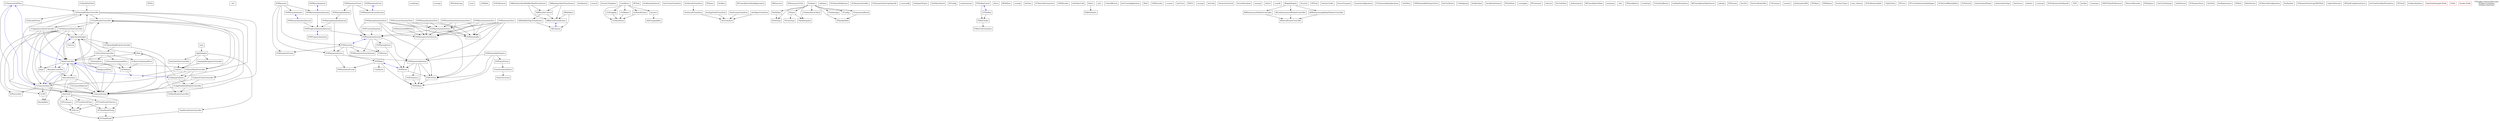 digraph G {
	node [shape=box];
	"CLFloatingWindowController" -> "CLOneWindowController";
	"CLFloatingWindowController" -> "CLTimezoneData";
	"CLFloatingWindowController" -> "CommonStrings";
	"CLFloatingWindowController" -> "CLPausableTimer";
	"CLFloatingWindowController" -> "CLRatingCellView";
	"CLFloatingWindowController" -> "CLParentPanelController";
	"CLShortcutAnimatedView" -> "QCMethod";
	"PFFile" -> {};
	"eisl" -> {};
	"POPSpringSolver" -> "POPVector";
	"POPAnimationMRRTests" -> "POPAnimationTestsExtras";
	"ApplicationDelegate" -> "CLFloatingWindowController";
	"ApplicationDelegate" -> "CommonStrings";
	"ApplicationDelegate" -> "iRate";
	"ApplicationDelegate" -> "iVersion";
	"ApplicationDelegate" -> "PanelController";
	"ApplicationDelegate" -> "CLOnboardingWindowController";
	"CLTimezoneCellView" -> "CLFloatingWindowController";
	"CLTimezoneCellView" -> "CommonStrings";
	"cssmkrapi" -> {};
	"POPAnimatableProperty" -> "POPAnimationRuntime";
	"POPAnimatableProperty" -> "POPLayerExtras";
	"POPAnimatableProperty" -> "POPCGUtils";
	"POPAnimatableProperty" -> "POPDefines";
	"cssmapi" -> {};
	"DTTimePeriodCollection" -> "DTTimePeriodGroup";
	"DTTimePeriodCollection" -> "DTError";
	"PFSubclassing" -> {};
	"cssm" -> {};
	"POPVector" -> "POPCGUtils";
	"POPVector" -> "POPDefines";
	"x509defs" -> {};
	"SCPreferences" -> {};
	"SRKeyEquivalentModifierMaskTransformer" -> "SRRecorderControl";
	"SRKeyEquivalentModifierMaskTransformer" -> "SRKeyCodeTransformer";
	"SecIdentity" -> {};
	"POPSpringAnimationInternal" -> "POPAnimationExtras";
	"POPSpringAnimationInternal" -> "POPPropertyAnimationInternal";
	"cssmcli" -> {};
	"SecAsn1Templates" -> {};
	"PanelController" -> "StatusItemView";
	"PanelController" -> "DateTools";
	"PanelController" -> "MenubarController";
	"PanelController" -> "CommonStrings";
	"PanelController" -> "CLParentPanelController";
	"PanelController" -> "Reachability";
	"PanelController" -> "CLOneWindowController";
	"PanelController" -> "Panel";
	"POPSpringAnimation" -> "POPSpringAnimationInternal";
	"CLAppFeedbackWindowController" -> "CLMainWindowController";
	"CLAppFeedbackWindowController" -> "CommonStrings";
	"CLAppFeedbackWindowController" -> "CLOneWindowController";
	"main" -> "AppDelegate";
	"CLSAttributes" -> {};
	"CLIntroViewController" -> "ApplicationDelegate";
	"CLIntroViewController" -> "FloatingView";
	"CLIntroViewController" -> "PanelController";
	"CLIntroViewController" -> "CLFavouriteAnimatedView";
	"CLIntroViewController" -> "CLShortcutAnimatedView";
	"CLIntroViewController" -> "CommonStrings";
	"BFTask" -> {};
	"SecKeychainSearch" -> {};
	"CLMainWindowController" -> {};
	"SecCustomTransform" -> {};
	"CLFavouriteAnimatedView" -> "QCMethod";
	"SecDecodeTransform" -> "SecEncodeTransform";
	"PFQuery" -> {};
	"SecBase" -> {};
	"BFCancellationTokenRegistration" -> {};
	"BFExecutor" -> {};
	"PFAnonymousUtils" -> {};
	"FAuthData" -> "FAuthType";
	"oidsbase" -> {};
	"SCSchemaDefinitions" -> {};
	"SCDynamicStoreKey" -> {};
	"CLAPI" -> "Reachability";
	"POPPropertyAnimationInternal" -> "POPAnimationInternal";
	"DTConstants" -> "DTError";
	"SCDynamicStoreCopySpecific" -> {};
	"cssmconfig" -> {};
	"SecImportExport" -> {};
	"SecPolicySearch" -> {};
	"PFConfig" -> {};
	"certextensions" -> {};
	"PTHotKeyCenter" -> "PTKeyCombo";
	"Parse" -> {};
	"BFDefines" -> {};
	"POPAnimationExtras" -> "POPMath";
	"POPAnimationExtras" -> "POPAnimationPrivate";
	"SecSignVerifyTransform" -> "SecTransform";
	"cssmtpi" -> {};
	"SecItem" -> {};
	"POPBasicAnimationTests" -> "POPAnimatable";
	"POPBasicAnimationTests" -> "POPAnimationTestsExtras";
	"POPBasicAnimationTests" -> "POPBaseAnimationTests";
	"SCNetworkConnection" -> {};
	"FAuthType" -> {};
	"SRRecorderControl" -> "SRModifierFlagsTransformer";
	"SRRecorderControl" -> "SRKeyCodeTransformer";
	"FQuery" -> "FEventType";
	"FQuery" -> "FDataSnapshot";
	"SecEncryptTransform" -> "SecTransform";
	"CMSDecoder" -> {};
	"SecStaticCode" -> {};
	"Fabric" -> "FABAttributes";
	"POPAnimationTracerInternal" -> {};
	"DateToolsViewController" -> "Colours";
	"FDataSnapshot" -> {};
	"POPAnimatorPrivate" -> {};
	"FirebaseServerValue" -> {};
	"POPAction" -> {};
	"mds" -> {};
	"ColoredButton" -> {};
	"StatusItemView" -> "DateTools";
	"StatusItemView" -> "CommonStrings";
	"StatusItemView" -> "CLTimezoneData";
	"SecTrustedApplication" -> {};
	"Bolts" -> {};
	"CMSEncoder" -> {};
	"CommonStrings" -> {};
	"cssmerr" -> {};
	"Answers" -> "ANSCompatibility";
	"SecTrust" -> {};
	"MenubarController" -> "StatusItemView";
	"MenubarController" -> "CLTimezoneData";
	"SecTransform" -> {};
	"PFACL" -> {};
	"cssmspi" -> {};
	"POPDefines" -> {};
	"SecCode" -> {};
	"SecAccessControl" -> {};
	"CLTimezoneData" -> "CLAPI";
	"CLTimezoneData" -> "DateTools";
	"CLTimezoneData" -> "CommonStrings";
	"CLTimezoneData" -> "EDSunriseSet";
	"SecureDownload" -> {};
	"CLSLogging" -> "CLSAttributes";
	"emmspi" -> {};
	"FMutableData" -> {};
	"POPAnimator" -> "POPAnimatorPrivate";
	"POPAnimator" -> "POPAnimationExtras";
	"POPAnimator" -> "POPBasicAnimationInternal";
	"POPAnimator" -> "POPAnimation";
	"POPAnimator" -> "POPDecayAnimation";
	"oidscrl" -> {};
	"cssmdli" -> {};
	"IKAppDelegate" -> "IKIBAutoLayoutWindowController";
	"IKAppDelegate" -> "IKCodeAutoLayoutWindowController";
	"IKAppDelegate" -> "IKIBAutoresizingMasksWindowController";
	"Security" -> {};
	"FirebaseApp" -> {};
	"PFPush" -> {};
	"SecAsn1Coder" -> {};
	"POPCGUtils" -> "POPDefines";
	"SecureTransport" -> {};
	"SystemConfiguration" -> {};
	"CLTimezoneDataOperations" -> {};
	"SecPolicy" -> {};
	"CLOneWindowController" -> "CLAboutUsViewController";
	"CLOneWindowController" -> "CLPreferencesViewController";
	"CLOneWindowController" -> "CLAppearanceViewController";
	"FEventType" -> {};
	"UnitBezier" -> {};
	"POPAnimatablePropertyTests" -> {};
	"POPMath" -> "UnitBezier";
	"POPMath" -> "POPAnimationPrivate";
	"POPMath" -> "POPDefines";
	"SecCertificate" -> {};
	"CodeSigning" -> {};
	"SecKeychain" -> {};
	"SecIdentitySearch" -> {};
	"POPBaseAnimationTests" -> "POPAnimatable";
	"POPBaseAnimationTests" -> "POPCGUtils";
	"POPBaseAnimationTests" -> "POPAnimationTestsExtras";
	"POPBaseAnimationTests" -> "POPAnimationInternal";
	"PFGeoPoint" -> {};
	"TimePeriodsViewController" -> "DTTimePeriod";
	"iVersion" -> {};
	"cssmapple" -> {};
	"PFConstants" -> {};
	"oidscert" -> {};
	"iRate" -> "CommonStrings";
	"iRate" -> "PanelController";
	"POPDecayAnimationInternal" -> "POPPropertyAnimationInternal";
	"POPDecayAnimationTests" -> "POPAnimatable";
	"POPDecayAnimationTests" -> "POPAnimationTestsExtras";
	"POPDecayAnimationTests" -> "POPBaseAnimationTests";
	"SecCodeHost" -> {};
	"Authorization" -> {};
	"BFCancellationToken" -> {};
	"emmtype" -> {};
	"CLAboutUsViewController" -> "CLAppFeedbackWindowController";
	"CLAboutUsViewController" -> "CommonStrings";
	"CLPreferencesViewController" -> "CLAPI";
	"CLPreferencesViewController" -> "CLTimezoneData";
	"CLPreferencesViewController" -> "CommonStrings";
	"CLPreferencesViewController" -> "ApplicationDelegate";
	"CLPreferencesViewController" -> "PanelController";
	"CLPreferencesViewController" -> "EDSunriseSet";
	"CLPreferencesViewController" -> "Panel";
	"CLParentPanelController" -> "CLTimezoneData";
	"CLParentPanelController" -> "CommonStrings";
	"CLParentPanelController" -> "CLRatingCellView";
	"CLParentPanelController" -> "CLOneWindowController";
	"oids" -> {};
	"PFInstallation" -> {};
	"FConfig" -> {};
	"cssmkrspi" -> {};
	"POPCustomAnimationTests" -> "POPAnimatable";
	"POPCustomAnimationTests" -> "POPAnimationTestsExtras";
	"POPCustomAnimationTests" -> "POPBaseAnimationTests";
	"CLScaleUpButton" -> {};
	"CLPanelTextField" -> "CLFloatingWindowController";
	"DTTimePeriodChain" -> "DTTimePeriodGroup";
	"DTTimePeriodChain" -> "DTError";
	"CLSReport" -> "CLSAttributes";
	"CLPausableTimer" -> {};
	"SecReadTransform" -> {};
	"BFCancellationTokenSource" -> {};
	"PTKeyCodeTranslator" -> {};
	"PTHotKey" -> "PTKeyCombo";
	"oidsalg" -> {};
	"POPAnimationInternal" -> "POPAnimationRuntime";
	"POPAnimationInternal" -> "POPSpringSolver";
	"POPAnimationInternal" -> "POPAction";
	"POPAnimationInternal" -> "POPAnimationTracerInternal";
	"PFSession" -> {};
	"SecACL" -> {};
	"SecCertificateOIDs" -> {};
	"CSCommon" -> {};
	"POPLayerExtras" -> "TransformationMatrix";
	"IKCodeAutoLayoutWindowController" -> "IKDemoWindowController";
	"ExampleNavigationController" -> "Colours";
	"POPAnimationRuntime" -> "POPCGUtils";
	"POPAnimationRuntime" -> "POPVector";
	"POPAnimationRuntime" -> "POPDefines";
	"POPAnimationRuntime" -> "POPGeometry";
	"cssmaci" -> {};
	"AuthorizationDB" -> {};
	"Crashlytics" -> "CLSAttributes";
	"Crashlytics" -> "CLSReport";
	"Crashlytics" -> "CLSLogging";
	"Crashlytics" -> "CLSStackFrame";
	"Crashlytics" -> "Answers";
	"SecEncodeTransform" -> "SecTransform";
	"SecDigestTransform" -> "SecTransform";
	"PFObject" -> {};
	"PFRelation" -> {};
	"CLSStackFrame" -> "CLSAttributes";
	"SecAsn1Types" -> {};
	"mds_schema" -> {};
	"POPAnimation" -> "POPAnimatorPrivate";
	"POPAnimation" -> "POPAnimationExtras";
	"POPAnimation" -> "POPAction";
	"POPAnimation" -> "POPAnimationTracerInternal";
	"POPAnimation" -> "POPAnimationRuntime";
	"SCPreferencesPath" -> {};
	"POPSpringAnimationTests" -> "POPAnimatable";
	"POPSpringAnimationTests" -> "POPAnimationTestsExtras";
	"POPSpringAnimationTests" -> "POPCGUtils";
	"POPSpringAnimationTests" -> "POPBaseAnimationTests";
	"POPSpringAnimationTests" -> "POPAnimationInternal";
	"IKIBAutoresizingMasksWindowController" -> "IKDemoWindowController";
	"POPGeometry" -> "POPDefines";
	"CipherSuite" -> {};
	"PFUser" -> {};
	"POPEaseInEaseOutAnimationTests" -> "POPAnimatable";
	"POPEaseInEaseOutAnimationTests" -> "POPAnimationTestsExtras";
	"POPEaseInEaseOutAnimationTests" -> "POPBaseAnimationTests";
	"DateTools" -> "DTTimePeriod";
	"DateTools" -> "DTTimePeriodGroup";
	"DateTools" -> "DTConstants";
	"DateTools" -> "DTTimePeriodCollection";
	"DateTools" -> "DTTimePeriodChain";
	"DateTools" -> "DTError";
	"PFUserAuthenticationDelegate" -> {};
	"Firebase" -> "FAuthType";
	"Firebase" -> "FirebaseServerValue";
	"Firebase" -> "FMutableData";
	"Firebase" -> "FConfig";
	"Firebase" -> "FDataSnapshot";
	"Firebase" -> "FAuthData";
	"Firebase" -> "FirebaseApp";
	"Firebase" -> "FQuery";
	"Firebase" -> "FTransactionResult";
	"SCNetworkReachability" -> {};
	"CLRatingCellView" -> "CLAppFeedbackWindowController";
	"CLRatingCellView" -> "iRate";
	"SCNetwork" -> {};
	"Colours" -> "TargetConditionals";
	"SRKeyEquivalentTransformer" -> "SRRecorderControl";
	"SRKeyEquivalentTransformer" -> "SRKeyCodeTransformer";
	"AuthorizationPlugin" -> {};
	"EDSunriseSet" -> {};
	"AuthorizationTags" -> {};
	"FABAttributes" -> {};
	"SecAccess" -> {};
	"BackgroundView" -> "ApplicationDelegate";
	"BackgroundView" -> "CommonStrings";
	"oidsattr" -> {};
	"DTTimePeriod" -> {};
	"cssmcspi" -> {};
	"SCPreferencesSetSpecific" -> {};
	"IKIBAutoLayoutWindowController" -> "IKDemoWindowController";
	"CLAppearanceViewController" -> "ApplicationDelegate";
	"CLAppearanceViewController" -> "CLFloatingWindowController";
	"CLAppearanceViewController" -> "PanelController";
	"CLAppearanceViewController" -> "CLTimezoneData";
	"CLAppearanceViewController" -> "CommonStrings";
	"POP" -> {};
	"SecKey" -> {};
	"cssmtype" -> {};
	"DHCPClientPreferences" -> {};
	"ShortcutRecorder" -> {};
	"PFAnalytics" -> {};
	"SecTrustSettings" -> {};
	"POPAnimationTests" -> "POPAnimatable";
	"POPAnimationTests" -> "POPCGUtils";
	"POPAnimationTests" -> "POPAnimationInternal";
	"POPAnimationTests" -> "POPAnimationRuntime";
	"POPAnimationTests" -> "POPAnimationTestsExtras";
	"POPAnimationTests" -> "POPBaseAnimationTests";
	"POPAnimationTestsExtras" -> "POPVector";
	"IKDemoWindowController" -> {};
	"SRModifierFlagsTransformer" -> "SRCommon";
	"AuthSession" -> {};
	"POPAnimatable" -> {};
	"Panel" -> {};
	"SCDynamicStore" -> {};
	"SecTask" -> {};
	"SecRequirement" -> {};
	"FloatingView" -> "QCMethod";
	"CLOnboardingWindowController" -> "CLMainWindowController";
	"CLOnboardingWindowController" -> "CLIntroViewController";
	"POPAnimationTracer" -> "POPAnimationEventInternal";
	"POPAnimationTracer" -> "POPAnimationInternal";
	"POPAnimationTracer" -> "POPSpringAnimation";
	"POPAnimationPrivate" -> {};
	"AppDelegate" -> "Colours";
	"AppDelegate" -> "DateToolsViewController";
	"AppDelegate" -> "TimePeriodsViewController";
	"AppDelegate" -> "ExampleNavigationController";
	"PFRole" -> {};
	"BoltsVersion" -> {};
	"ANSCompatibility" -> {};
	"SCNetworkConfiguration" -> {};
	"PTKeyCombo" -> "PTKeyCodeTranslator";
	"SecRandom" -> {};
	"FTransactionResult" -> "FMutableData";
	"FloatConversion" -> {};
	"QCMethod" -> "TargetConditionals";
	"POPCustomAnimation" -> "POPAnimationInternal";
	"SCDynamicStoreCopyDHCPInfo" -> {};
	"Reachability" -> {};
	"DTError" -> {};
	"CaptiveNetwork" -> {};
	"BFTaskCompletionSource" -> {};
	"SecTransformReadTransform" -> {};
	"POPBasicAnimationInternal" -> "POPPropertyAnimationInternal";
	"SRValidator" -> "SRCommon";
	"SRValidator" -> "SRKeyCodeTransformer";
	"DTTimePeriodGroup" -> "DTTimePeriod";
	"CLCustomSliderCell" -> "CommonStrings";
	"PFCloud" -> {};
	"SecKeychainItem" -> {};
	"TransformationMatrix" -> "FloatConversion";
	
	"DateToolsExample-Prefix" [color=red];
	"Prefix" [color=red];
	"Clocker-Prefix" [color=red];
	
	edge [color=blue, dir=both];
	"ApplicationDelegate" -> "MenubarController";
	"POPPropertyAnimationInternal" -> "POPPropertyAnimation";
	"POPAnimationInternal" -> "POPAnimation";
	"CLTimezoneCellView" -> "PanelController";
	"PTHotKeyCenter" -> "PTHotKey";
	"PanelController" -> "BackgroundView";
	"POPMath" -> "POPVector";
	"POPDecayAnimation" -> "POPDecayAnimationInternal";
	"SRKeyCodeTransformer" -> "SRCommon";
	"PanelController" -> "CLTimezoneData";
	"POPAnimationEvent" -> "POPAnimationEventInternal";
	"POPBasicAnimation" -> "POPBasicAnimationInternal";
	"CLTimezoneCellView" -> "CLTimezoneData";
	"PanelController" -> "CLRatingCellView";
	"TargetConditionals" [color=gray, style=dashed, fontcolor=gray]
	
	edge [color=black];
	node [shape=plaintext];
	"Categories" [label="PTHotKey+ShortcutRecorder\nPFObject+Subclass\nNSDate+DateTools"];
}

